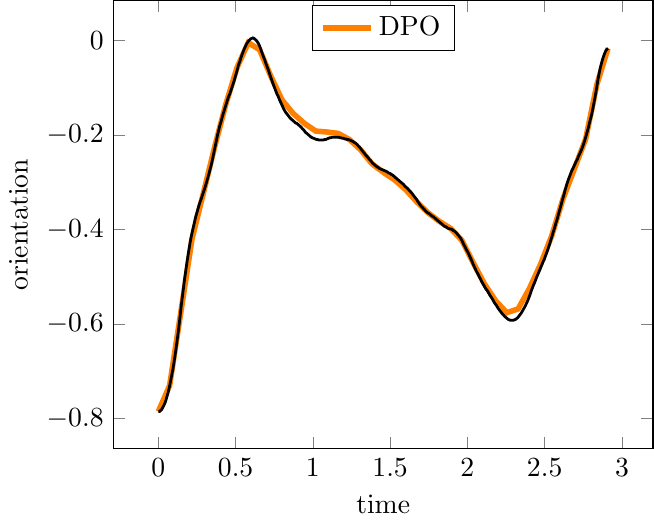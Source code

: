 \documentclass[tikz]{standalone}
\usepackage{pgfplots}
\pgfplotsset{compat=newest}
\pgfplotsset{every axis legend/.append style={%
cells={anchor=west}}
}
\usetikzlibrary{arrows}
\tikzset{>=stealth'}

\begin{document}
\begin{tikzpicture}[]
\begin{axis}[
  legend style = {{at={(0.5,0.99)},anchor=north}},
  ylabel = {orientation},
  axis equal image = {false},
  xlabel = {time},
  hide axis = {false}
]

\addplot+[
  mark = {none},
  color=orange, line width = 2pt
] coordinates {
  (0.0, -0.785)
  (0.073, -0.73)
  (0.146, -0.574)
  (0.218, -0.42)
  (0.291, -0.324)
  (0.364, -0.226)
  (0.437, -0.135)
  (0.509, -0.058)
  (0.582, -0.005)
  (0.655, -0.02)
  (0.728, -0.076)
  (0.8, -0.126)
  (0.873, -0.155)
  (0.946, -0.176)
  (1.019, -0.192)
  (1.091, -0.194)
  (1.164, -0.197)
  (1.237, -0.21)
  (1.31, -0.232)
  (1.382, -0.261)
  (1.455, -0.279)
  (1.528, -0.295)
  (1.601, -0.316)
  (1.673, -0.342)
  (1.746, -0.365)
  (1.819, -0.383)
  (1.892, -0.398)
  (1.964, -0.423)
  (2.037, -0.47)
  (2.11, -0.515)
  (2.183, -0.551)
  (2.255, -0.576)
  (2.328, -0.568)
  (2.401, -0.525)
  (2.474, -0.473)
  (2.546, -0.413)
  (2.619, -0.335)
  (2.692, -0.272)
  (2.765, -0.209)
  (2.838, -0.093)
  (2.91, -0.017)
};

\addplot+[
  mark = {none},
  color=black, line width = 1pt
] coordinates {
  (0.0, -0.785)
  (0.007, -0.785)
  (0.014, -0.783)
  (0.021, -0.781)
  (0.028, -0.777)
  (0.036, -0.772)
  (0.043, -0.767)
  (0.05, -0.76)
  (0.057, -0.752)
  (0.064, -0.744)
  (0.071, -0.734)
  (0.078, -0.723)
  (0.085, -0.711)
  (0.093, -0.698)
  (0.1, -0.684)
  (0.107, -0.669)
  (0.114, -0.653)
  (0.121, -0.636)
  (0.128, -0.619)
  (0.135, -0.6)
  (0.142, -0.58)
  (0.149, -0.559)
  (0.157, -0.539)
  (0.164, -0.52)
  (0.171, -0.502)
  (0.178, -0.486)
  (0.185, -0.47)
  (0.192, -0.455)
  (0.199, -0.441)
  (0.206, -0.427)
  (0.213, -0.415)
  (0.221, -0.403)
  (0.228, -0.393)
  (0.235, -0.383)
  (0.242, -0.373)
  (0.249, -0.365)
  (0.256, -0.357)
  (0.263, -0.349)
  (0.27, -0.342)
  (0.278, -0.335)
  (0.285, -0.328)
  (0.292, -0.321)
  (0.299, -0.314)
  (0.306, -0.307)
  (0.313, -0.299)
  (0.32, -0.291)
  (0.327, -0.283)
  (0.334, -0.274)
  (0.342, -0.264)
  (0.349, -0.254)
  (0.356, -0.243)
  (0.363, -0.232)
  (0.37, -0.221)
  (0.377, -0.21)
  (0.384, -0.199)
  (0.391, -0.19)
  (0.398, -0.18)
  (0.406, -0.172)
  (0.413, -0.163)
  (0.42, -0.155)
  (0.427, -0.148)
  (0.434, -0.14)
  (0.441, -0.133)
  (0.448, -0.126)
  (0.455, -0.119)
  (0.463, -0.113)
  (0.47, -0.106)
  (0.477, -0.099)
  (0.484, -0.092)
  (0.491, -0.085)
  (0.498, -0.077)
  (0.505, -0.069)
  (0.512, -0.061)
  (0.519, -0.052)
  (0.527, -0.045)
  (0.534, -0.038)
  (0.541, -0.031)
  (0.548, -0.025)
  (0.555, -0.019)
  (0.562, -0.014)
  (0.569, -0.009)
  (0.576, -0.005)
  (0.583, -0.002)
  (0.591, 0.001)
  (0.598, 0.003)
  (0.605, 0.004)
  (0.612, 0.005)
  (0.619, 0.004)
  (0.626, 0.002)
  (0.633, 4.507e-5)
  (0.64, -0.003)
  (0.648, -0.007)
  (0.655, -0.012)
  (0.662, -0.018)
  (0.669, -0.025)
  (0.676, -0.031)
  (0.683, -0.037)
  (0.69, -0.043)
  (0.697, -0.05)
  (0.704, -0.056)
  (0.712, -0.063)
  (0.719, -0.07)
  (0.726, -0.077)
  (0.733, -0.083)
  (0.74, -0.09)
  (0.747, -0.096)
  (0.754, -0.102)
  (0.761, -0.108)
  (0.768, -0.114)
  (0.776, -0.119)
  (0.783, -0.125)
  (0.79, -0.13)
  (0.797, -0.135)
  (0.804, -0.14)
  (0.811, -0.145)
  (0.818, -0.149)
  (0.825, -0.153)
  (0.833, -0.156)
  (0.84, -0.159)
  (0.847, -0.162)
  (0.854, -0.165)
  (0.861, -0.167)
  (0.868, -0.169)
  (0.875, -0.171)
  (0.882, -0.173)
  (0.889, -0.175)
  (0.897, -0.176)
  (0.904, -0.178)
  (0.911, -0.18)
  (0.918, -0.182)
  (0.925, -0.184)
  (0.932, -0.187)
  (0.939, -0.189)
  (0.946, -0.192)
  (0.953, -0.195)
  (0.961, -0.197)
  (0.968, -0.199)
  (0.975, -0.201)
  (0.982, -0.203)
  (0.989, -0.205)
  (0.996, -0.206)
  (1.003, -0.207)
  (1.01, -0.208)
  (1.018, -0.209)
  (1.025, -0.21)
  (1.032, -0.21)
  (1.039, -0.211)
  (1.046, -0.211)
  (1.053, -0.211)
  (1.06, -0.211)
  (1.067, -0.211)
  (1.074, -0.21)
  (1.082, -0.21)
  (1.089, -0.209)
  (1.096, -0.208)
  (1.103, -0.207)
  (1.11, -0.206)
  (1.117, -0.206)
  (1.124, -0.205)
  (1.131, -0.205)
  (1.138, -0.205)
  (1.146, -0.205)
  (1.153, -0.205)
  (1.16, -0.205)
  (1.167, -0.205)
  (1.174, -0.206)
  (1.181, -0.206)
  (1.188, -0.207)
  (1.195, -0.207)
  (1.203, -0.208)
  (1.21, -0.209)
  (1.217, -0.209)
  (1.224, -0.21)
  (1.231, -0.21)
  (1.238, -0.211)
  (1.245, -0.212)
  (1.252, -0.213)
  (1.259, -0.214)
  (1.267, -0.216)
  (1.274, -0.217)
  (1.281, -0.219)
  (1.288, -0.221)
  (1.295, -0.224)
  (1.302, -0.226)
  (1.309, -0.229)
  (1.316, -0.232)
  (1.323, -0.235)
  (1.331, -0.238)
  (1.338, -0.241)
  (1.345, -0.244)
  (1.352, -0.246)
  (1.359, -0.249)
  (1.366, -0.252)
  (1.373, -0.254)
  (1.38, -0.257)
  (1.388, -0.26)
  (1.395, -0.262)
  (1.402, -0.264)
  (1.409, -0.266)
  (1.416, -0.268)
  (1.423, -0.269)
  (1.43, -0.271)
  (1.437, -0.272)
  (1.444, -0.273)
  (1.452, -0.274)
  (1.459, -0.275)
  (1.466, -0.276)
  (1.473, -0.277)
  (1.48, -0.278)
  (1.487, -0.28)
  (1.494, -0.281)
  (1.501, -0.282)
  (1.509, -0.284)
  (1.516, -0.285)
  (1.523, -0.287)
  (1.53, -0.289)
  (1.537, -0.291)
  (1.544, -0.293)
  (1.551, -0.295)
  (1.558, -0.297)
  (1.565, -0.299)
  (1.573, -0.301)
  (1.58, -0.303)
  (1.587, -0.305)
  (1.594, -0.308)
  (1.601, -0.31)
  (1.608, -0.312)
  (1.615, -0.314)
  (1.622, -0.317)
  (1.629, -0.319)
  (1.637, -0.322)
  (1.644, -0.325)
  (1.651, -0.328)
  (1.658, -0.331)
  (1.665, -0.334)
  (1.672, -0.337)
  (1.679, -0.341)
  (1.686, -0.344)
  (1.694, -0.348)
  (1.701, -0.351)
  (1.708, -0.353)
  (1.715, -0.356)
  (1.722, -0.358)
  (1.729, -0.361)
  (1.736, -0.363)
  (1.743, -0.365)
  (1.75, -0.366)
  (1.758, -0.368)
  (1.765, -0.37)
  (1.772, -0.372)
  (1.779, -0.373)
  (1.786, -0.375)
  (1.793, -0.377)
  (1.8, -0.379)
  (1.807, -0.381)
  (1.814, -0.383)
  (1.822, -0.385)
  (1.829, -0.387)
  (1.836, -0.389)
  (1.843, -0.391)
  (1.85, -0.393)
  (1.857, -0.394)
  (1.864, -0.395)
  (1.871, -0.397)
  (1.879, -0.398)
  (1.886, -0.399)
  (1.893, -0.399)
  (1.9, -0.4)
  (1.907, -0.402)
  (1.914, -0.403)
  (1.921, -0.405)
  (1.928, -0.407)
  (1.935, -0.41)
  (1.943, -0.413)
  (1.95, -0.416)
  (1.957, -0.419)
  (1.964, -0.423)
  (1.971, -0.428)
  (1.978, -0.433)
  (1.985, -0.437)
  (1.992, -0.442)
  (1.999, -0.446)
  (2.007, -0.451)
  (2.014, -0.456)
  (2.021, -0.461)
  (2.028, -0.466)
  (2.035, -0.472)
  (2.042, -0.477)
  (2.049, -0.482)
  (2.056, -0.487)
  (2.064, -0.492)
  (2.071, -0.496)
  (2.078, -0.501)
  (2.085, -0.505)
  (2.092, -0.51)
  (2.099, -0.514)
  (2.106, -0.518)
  (2.113, -0.522)
  (2.12, -0.526)
  (2.128, -0.529)
  (2.135, -0.533)
  (2.142, -0.537)
  (2.149, -0.541)
  (2.156, -0.544)
  (2.163, -0.548)
  (2.17, -0.552)
  (2.177, -0.556)
  (2.184, -0.559)
  (2.192, -0.563)
  (2.199, -0.567)
  (2.206, -0.57)
  (2.213, -0.573)
  (2.22, -0.576)
  (2.227, -0.579)
  (2.234, -0.581)
  (2.241, -0.584)
  (2.249, -0.586)
  (2.256, -0.588)
  (2.263, -0.59)
  (2.27, -0.591)
  (2.277, -0.592)
  (2.284, -0.592)
  (2.291, -0.592)
  (2.298, -0.592)
  (2.305, -0.591)
  (2.313, -0.59)
  (2.32, -0.588)
  (2.327, -0.586)
  (2.334, -0.583)
  (2.341, -0.58)
  (2.348, -0.577)
  (2.355, -0.573)
  (2.362, -0.569)
  (2.369, -0.565)
  (2.377, -0.56)
  (2.384, -0.555)
  (2.391, -0.55)
  (2.398, -0.544)
  (2.405, -0.538)
  (2.412, -0.531)
  (2.419, -0.525)
  (2.426, -0.519)
  (2.434, -0.513)
  (2.441, -0.507)
  (2.448, -0.501)
  (2.455, -0.496)
  (2.462, -0.49)
  (2.469, -0.485)
  (2.476, -0.479)
  (2.483, -0.474)
  (2.49, -0.468)
  (2.498, -0.463)
  (2.505, -0.456)
  (2.512, -0.45)
  (2.519, -0.444)
  (2.526, -0.437)
  (2.533, -0.43)
  (2.54, -0.422)
  (2.547, -0.415)
  (2.554, -0.407)
  (2.562, -0.399)
  (2.569, -0.391)
  (2.576, -0.383)
  (2.583, -0.376)
  (2.59, -0.367)
  (2.597, -0.359)
  (2.604, -0.351)
  (2.611, -0.342)
  (2.619, -0.333)
  (2.626, -0.325)
  (2.633, -0.316)
  (2.64, -0.308)
  (2.647, -0.301)
  (2.654, -0.294)
  (2.661, -0.288)
  (2.668, -0.282)
  (2.675, -0.276)
  (2.683, -0.271)
  (2.69, -0.266)
  (2.697, -0.261)
  (2.704, -0.256)
  (2.711, -0.252)
  (2.718, -0.246)
  (2.725, -0.241)
  (2.732, -0.236)
  (2.74, -0.23)
  (2.747, -0.224)
  (2.754, -0.217)
  (2.761, -0.21)
  (2.768, -0.202)
  (2.775, -0.194)
  (2.782, -0.186)
  (2.789, -0.176)
  (2.796, -0.167)
  (2.804, -0.157)
  (2.811, -0.146)
  (2.818, -0.134)
  (2.825, -0.122)
  (2.832, -0.109)
  (2.839, -0.095)
  (2.846, -0.081)
  (2.853, -0.069)
  (2.86, -0.058)
  (2.868, -0.048)
  (2.875, -0.04)
  (2.882, -0.033)
  (2.889, -0.027)
  (2.896, -0.022)
  (2.903, -0.019)
  (2.91, -0.017)
};

\legend{{}{DPO}, }
\end{axis}
\end{tikzpicture}

\end{document}
